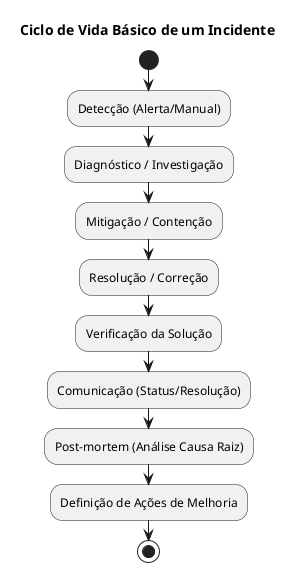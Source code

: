 @startuml IncidentLifecycle
title Ciclo de Vida Básico de um Incidente

start
:Detecção (Alerta/Manual);
:Diagnóstico / Investigação;
:Mitigação / Contenção;
:Resolução / Correção;
:Verificação da Solução;
:Comunicação (Status/Resolução);
:Post-mortem (Análise Causa Raiz);
:Definição de Ações de Melhoria;
stop

@enduml